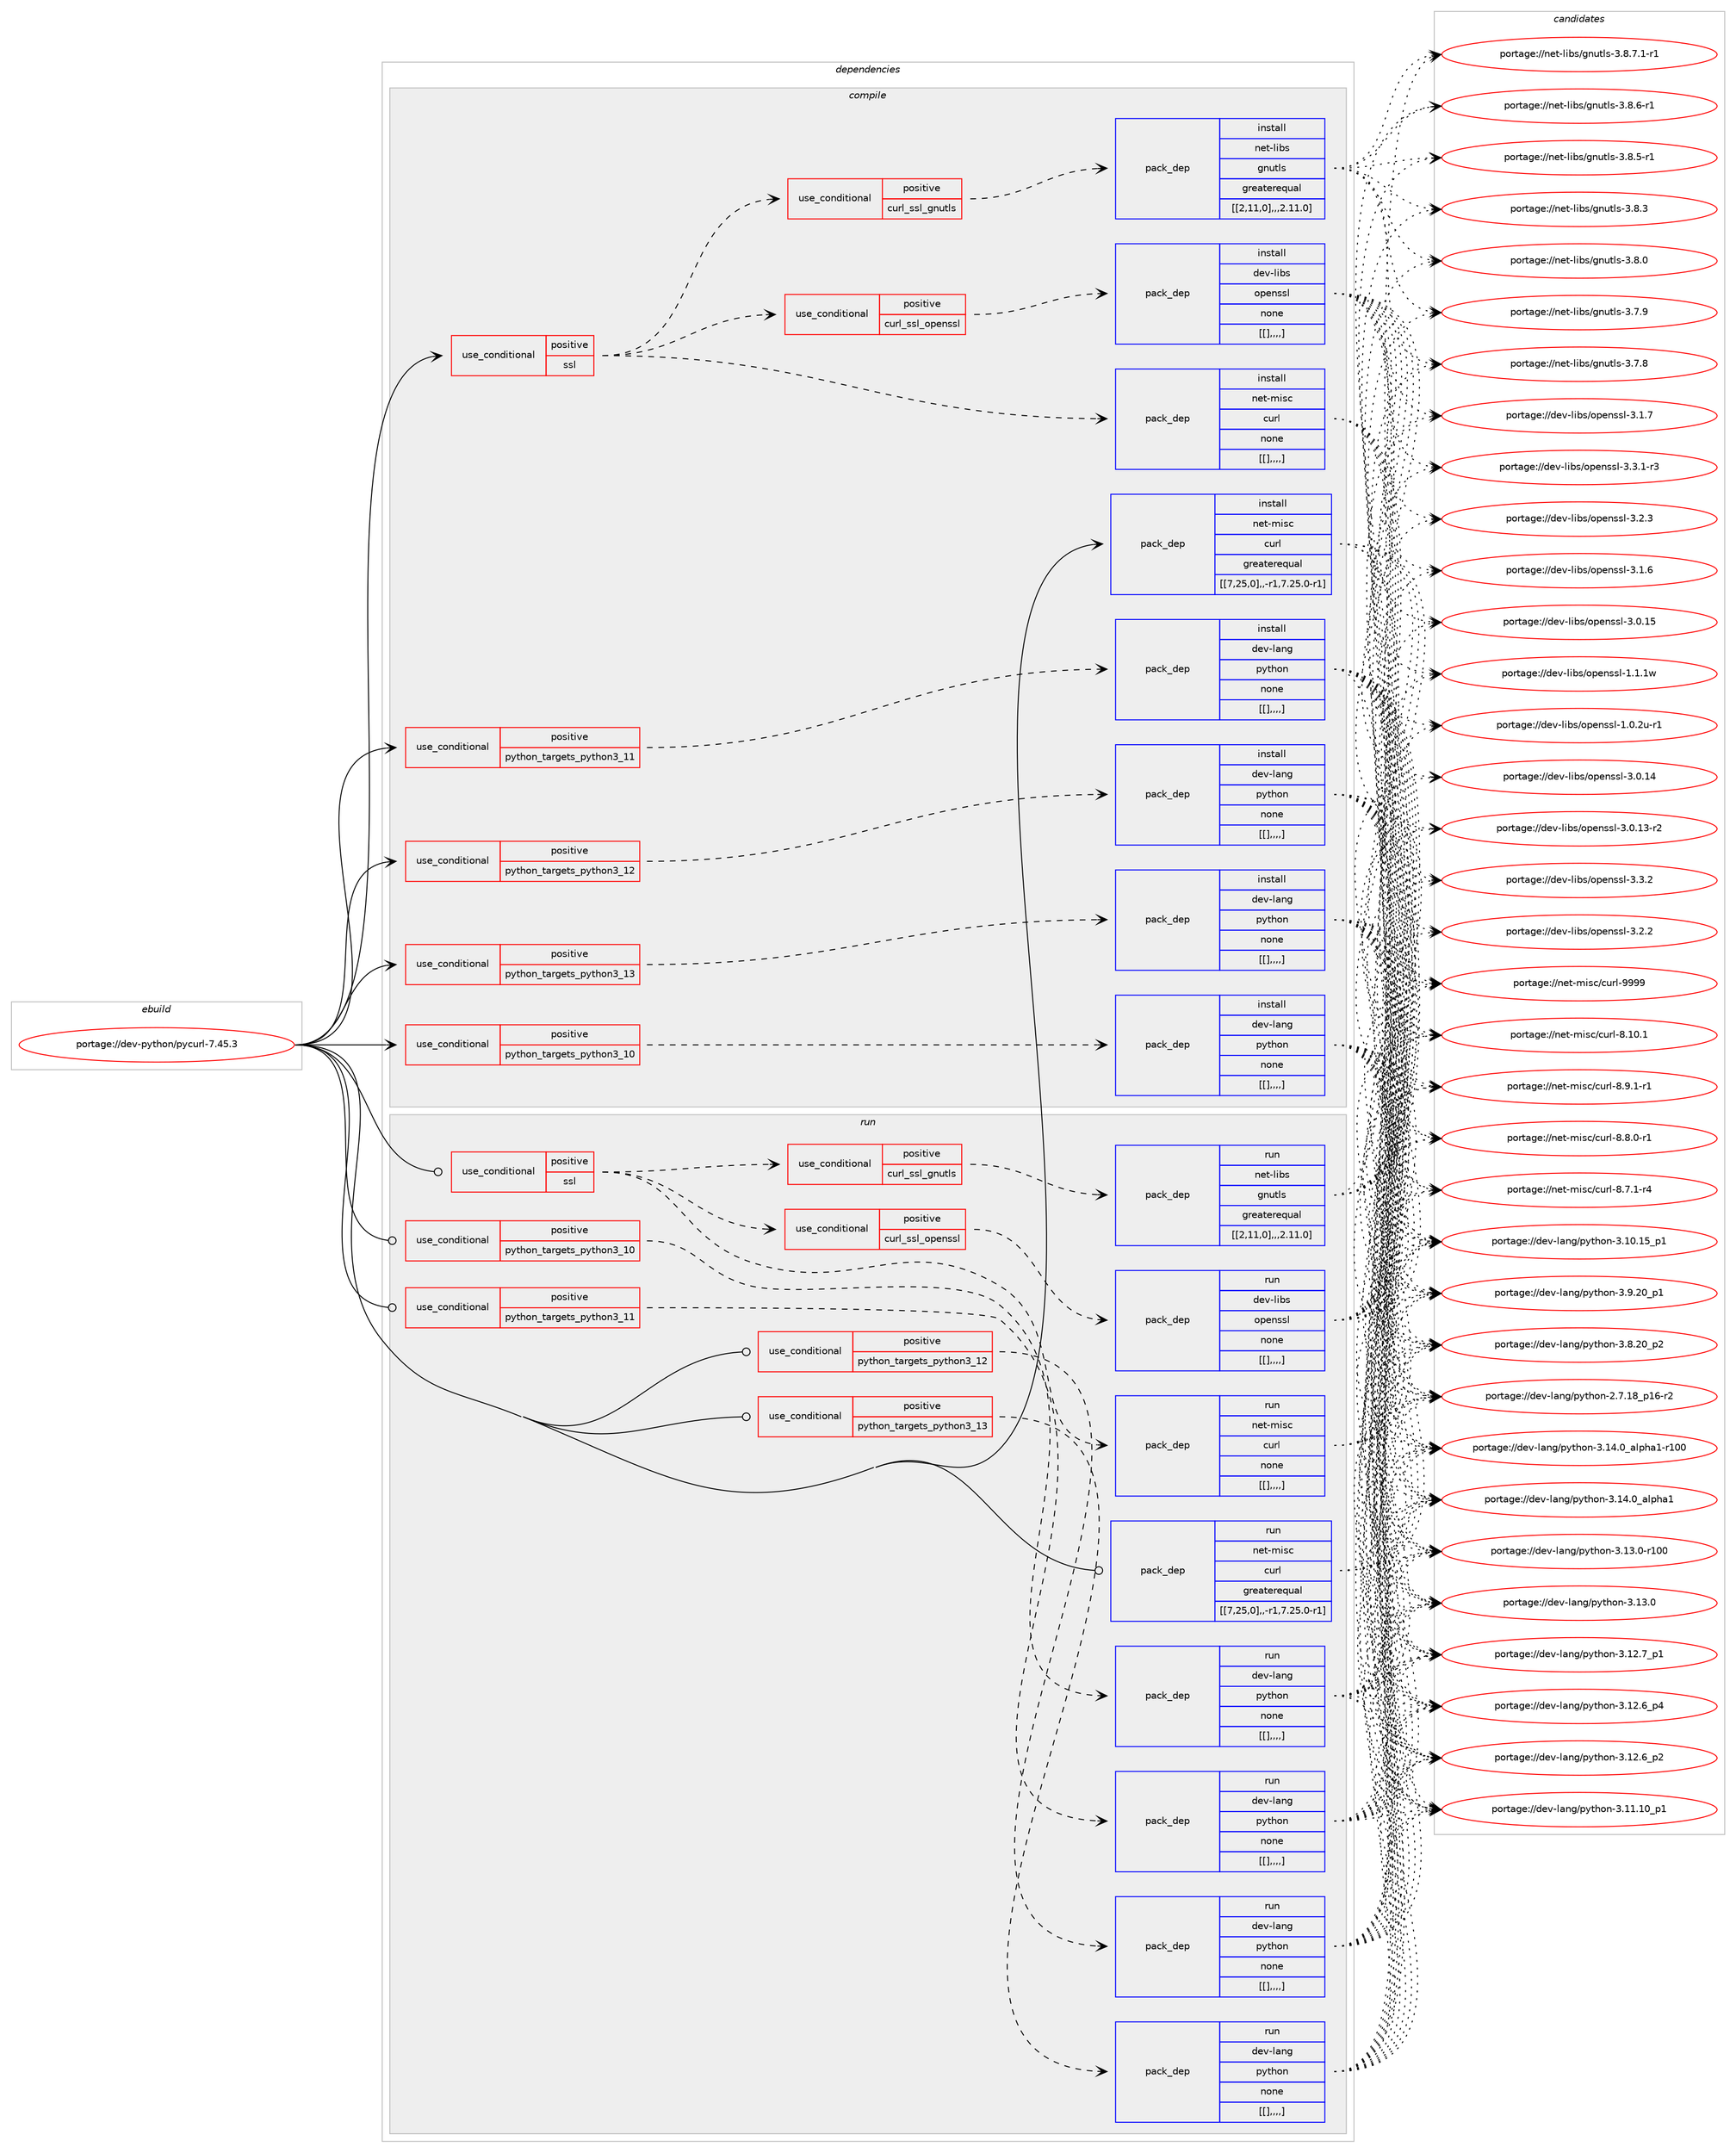 digraph prolog {

# *************
# Graph options
# *************

newrank=true;
concentrate=true;
compound=true;
graph [rankdir=LR,fontname=Helvetica,fontsize=10,ranksep=1.5];#, ranksep=2.5, nodesep=0.2];
edge  [arrowhead=vee];
node  [fontname=Helvetica,fontsize=10];

# **********
# The ebuild
# **********

subgraph cluster_leftcol {
color=gray;
label=<<i>ebuild</i>>;
id [label="portage://dev-python/pycurl-7.45.3", color=red, width=4, href="../dev-python/pycurl-7.45.3.svg"];
}

# ****************
# The dependencies
# ****************

subgraph cluster_midcol {
color=gray;
label=<<i>dependencies</i>>;
subgraph cluster_compile {
fillcolor="#eeeeee";
style=filled;
label=<<i>compile</i>>;
subgraph cond39294 {
dependency162637 [label=<<TABLE BORDER="0" CELLBORDER="1" CELLSPACING="0" CELLPADDING="4"><TR><TD ROWSPAN="3" CELLPADDING="10">use_conditional</TD></TR><TR><TD>positive</TD></TR><TR><TD>python_targets_python3_10</TD></TR></TABLE>>, shape=none, color=red];
subgraph pack122058 {
dependency162710 [label=<<TABLE BORDER="0" CELLBORDER="1" CELLSPACING="0" CELLPADDING="4" WIDTH="220"><TR><TD ROWSPAN="6" CELLPADDING="30">pack_dep</TD></TR><TR><TD WIDTH="110">install</TD></TR><TR><TD>dev-lang</TD></TR><TR><TD>python</TD></TR><TR><TD>none</TD></TR><TR><TD>[[],,,,]</TD></TR></TABLE>>, shape=none, color=blue];
}
dependency162637:e -> dependency162710:w [weight=20,style="dashed",arrowhead="vee"];
}
id:e -> dependency162637:w [weight=20,style="solid",arrowhead="vee"];
subgraph cond39338 {
dependency162743 [label=<<TABLE BORDER="0" CELLBORDER="1" CELLSPACING="0" CELLPADDING="4"><TR><TD ROWSPAN="3" CELLPADDING="10">use_conditional</TD></TR><TR><TD>positive</TD></TR><TR><TD>python_targets_python3_11</TD></TR></TABLE>>, shape=none, color=red];
subgraph pack122097 {
dependency162771 [label=<<TABLE BORDER="0" CELLBORDER="1" CELLSPACING="0" CELLPADDING="4" WIDTH="220"><TR><TD ROWSPAN="6" CELLPADDING="30">pack_dep</TD></TR><TR><TD WIDTH="110">install</TD></TR><TR><TD>dev-lang</TD></TR><TR><TD>python</TD></TR><TR><TD>none</TD></TR><TR><TD>[[],,,,]</TD></TR></TABLE>>, shape=none, color=blue];
}
dependency162743:e -> dependency162771:w [weight=20,style="dashed",arrowhead="vee"];
}
id:e -> dependency162743:w [weight=20,style="solid",arrowhead="vee"];
subgraph cond39361 {
dependency162800 [label=<<TABLE BORDER="0" CELLBORDER="1" CELLSPACING="0" CELLPADDING="4"><TR><TD ROWSPAN="3" CELLPADDING="10">use_conditional</TD></TR><TR><TD>positive</TD></TR><TR><TD>python_targets_python3_12</TD></TR></TABLE>>, shape=none, color=red];
subgraph pack122133 {
dependency162819 [label=<<TABLE BORDER="0" CELLBORDER="1" CELLSPACING="0" CELLPADDING="4" WIDTH="220"><TR><TD ROWSPAN="6" CELLPADDING="30">pack_dep</TD></TR><TR><TD WIDTH="110">install</TD></TR><TR><TD>dev-lang</TD></TR><TR><TD>python</TD></TR><TR><TD>none</TD></TR><TR><TD>[[],,,,]</TD></TR></TABLE>>, shape=none, color=blue];
}
dependency162800:e -> dependency162819:w [weight=20,style="dashed",arrowhead="vee"];
}
id:e -> dependency162800:w [weight=20,style="solid",arrowhead="vee"];
subgraph cond39389 {
dependency162878 [label=<<TABLE BORDER="0" CELLBORDER="1" CELLSPACING="0" CELLPADDING="4"><TR><TD ROWSPAN="3" CELLPADDING="10">use_conditional</TD></TR><TR><TD>positive</TD></TR><TR><TD>python_targets_python3_13</TD></TR></TABLE>>, shape=none, color=red];
subgraph pack122172 {
dependency162880 [label=<<TABLE BORDER="0" CELLBORDER="1" CELLSPACING="0" CELLPADDING="4" WIDTH="220"><TR><TD ROWSPAN="6" CELLPADDING="30">pack_dep</TD></TR><TR><TD WIDTH="110">install</TD></TR><TR><TD>dev-lang</TD></TR><TR><TD>python</TD></TR><TR><TD>none</TD></TR><TR><TD>[[],,,,]</TD></TR></TABLE>>, shape=none, color=blue];
}
dependency162878:e -> dependency162880:w [weight=20,style="dashed",arrowhead="vee"];
}
id:e -> dependency162878:w [weight=20,style="solid",arrowhead="vee"];
subgraph cond39399 {
dependency162914 [label=<<TABLE BORDER="0" CELLBORDER="1" CELLSPACING="0" CELLPADDING="4"><TR><TD ROWSPAN="3" CELLPADDING="10">use_conditional</TD></TR><TR><TD>positive</TD></TR><TR><TD>ssl</TD></TR></TABLE>>, shape=none, color=red];
subgraph pack122200 {
dependency162931 [label=<<TABLE BORDER="0" CELLBORDER="1" CELLSPACING="0" CELLPADDING="4" WIDTH="220"><TR><TD ROWSPAN="6" CELLPADDING="30">pack_dep</TD></TR><TR><TD WIDTH="110">install</TD></TR><TR><TD>net-misc</TD></TR><TR><TD>curl</TD></TR><TR><TD>none</TD></TR><TR><TD>[[],,,,]</TD></TR></TABLE>>, shape=none, color=blue];
}
dependency162914:e -> dependency162931:w [weight=20,style="dashed",arrowhead="vee"];
subgraph cond39421 {
dependency162980 [label=<<TABLE BORDER="0" CELLBORDER="1" CELLSPACING="0" CELLPADDING="4"><TR><TD ROWSPAN="3" CELLPADDING="10">use_conditional</TD></TR><TR><TD>positive</TD></TR><TR><TD>curl_ssl_gnutls</TD></TR></TABLE>>, shape=none, color=red];
subgraph pack122235 {
dependency162985 [label=<<TABLE BORDER="0" CELLBORDER="1" CELLSPACING="0" CELLPADDING="4" WIDTH="220"><TR><TD ROWSPAN="6" CELLPADDING="30">pack_dep</TD></TR><TR><TD WIDTH="110">install</TD></TR><TR><TD>net-libs</TD></TR><TR><TD>gnutls</TD></TR><TR><TD>greaterequal</TD></TR><TR><TD>[[2,11,0],,,2.11.0]</TD></TR></TABLE>>, shape=none, color=blue];
}
dependency162980:e -> dependency162985:w [weight=20,style="dashed",arrowhead="vee"];
}
dependency162914:e -> dependency162980:w [weight=20,style="dashed",arrowhead="vee"];
subgraph cond39434 {
dependency162988 [label=<<TABLE BORDER="0" CELLBORDER="1" CELLSPACING="0" CELLPADDING="4"><TR><TD ROWSPAN="3" CELLPADDING="10">use_conditional</TD></TR><TR><TD>positive</TD></TR><TR><TD>curl_ssl_openssl</TD></TR></TABLE>>, shape=none, color=red];
subgraph pack122254 {
dependency163049 [label=<<TABLE BORDER="0" CELLBORDER="1" CELLSPACING="0" CELLPADDING="4" WIDTH="220"><TR><TD ROWSPAN="6" CELLPADDING="30">pack_dep</TD></TR><TR><TD WIDTH="110">install</TD></TR><TR><TD>dev-libs</TD></TR><TR><TD>openssl</TD></TR><TR><TD>none</TD></TR><TR><TD>[[],,,,]</TD></TR></TABLE>>, shape=none, color=blue];
}
dependency162988:e -> dependency163049:w [weight=20,style="dashed",arrowhead="vee"];
}
dependency162914:e -> dependency162988:w [weight=20,style="dashed",arrowhead="vee"];
}
id:e -> dependency162914:w [weight=20,style="solid",arrowhead="vee"];
subgraph pack122273 {
dependency163055 [label=<<TABLE BORDER="0" CELLBORDER="1" CELLSPACING="0" CELLPADDING="4" WIDTH="220"><TR><TD ROWSPAN="6" CELLPADDING="30">pack_dep</TD></TR><TR><TD WIDTH="110">install</TD></TR><TR><TD>net-misc</TD></TR><TR><TD>curl</TD></TR><TR><TD>greaterequal</TD></TR><TR><TD>[[7,25,0],,-r1,7.25.0-r1]</TD></TR></TABLE>>, shape=none, color=blue];
}
id:e -> dependency163055:w [weight=20,style="solid",arrowhead="vee"];
}
subgraph cluster_compileandrun {
fillcolor="#eeeeee";
style=filled;
label=<<i>compile and run</i>>;
}
subgraph cluster_run {
fillcolor="#eeeeee";
style=filled;
label=<<i>run</i>>;
subgraph cond39475 {
dependency163071 [label=<<TABLE BORDER="0" CELLBORDER="1" CELLSPACING="0" CELLPADDING="4"><TR><TD ROWSPAN="3" CELLPADDING="10">use_conditional</TD></TR><TR><TD>positive</TD></TR><TR><TD>python_targets_python3_10</TD></TR></TABLE>>, shape=none, color=red];
subgraph pack122283 {
dependency163074 [label=<<TABLE BORDER="0" CELLBORDER="1" CELLSPACING="0" CELLPADDING="4" WIDTH="220"><TR><TD ROWSPAN="6" CELLPADDING="30">pack_dep</TD></TR><TR><TD WIDTH="110">run</TD></TR><TR><TD>dev-lang</TD></TR><TR><TD>python</TD></TR><TR><TD>none</TD></TR><TR><TD>[[],,,,]</TD></TR></TABLE>>, shape=none, color=blue];
}
dependency163071:e -> dependency163074:w [weight=20,style="dashed",arrowhead="vee"];
}
id:e -> dependency163071:w [weight=20,style="solid",arrowhead="odot"];
subgraph cond39496 {
dependency163110 [label=<<TABLE BORDER="0" CELLBORDER="1" CELLSPACING="0" CELLPADDING="4"><TR><TD ROWSPAN="3" CELLPADDING="10">use_conditional</TD></TR><TR><TD>positive</TD></TR><TR><TD>python_targets_python3_11</TD></TR></TABLE>>, shape=none, color=red];
subgraph pack122332 {
dependency163195 [label=<<TABLE BORDER="0" CELLBORDER="1" CELLSPACING="0" CELLPADDING="4" WIDTH="220"><TR><TD ROWSPAN="6" CELLPADDING="30">pack_dep</TD></TR><TR><TD WIDTH="110">run</TD></TR><TR><TD>dev-lang</TD></TR><TR><TD>python</TD></TR><TR><TD>none</TD></TR><TR><TD>[[],,,,]</TD></TR></TABLE>>, shape=none, color=blue];
}
dependency163110:e -> dependency163195:w [weight=20,style="dashed",arrowhead="vee"];
}
id:e -> dependency163110:w [weight=20,style="solid",arrowhead="odot"];
subgraph cond39539 {
dependency163271 [label=<<TABLE BORDER="0" CELLBORDER="1" CELLSPACING="0" CELLPADDING="4"><TR><TD ROWSPAN="3" CELLPADDING="10">use_conditional</TD></TR><TR><TD>positive</TD></TR><TR><TD>python_targets_python3_12</TD></TR></TABLE>>, shape=none, color=red];
subgraph pack122400 {
dependency163314 [label=<<TABLE BORDER="0" CELLBORDER="1" CELLSPACING="0" CELLPADDING="4" WIDTH="220"><TR><TD ROWSPAN="6" CELLPADDING="30">pack_dep</TD></TR><TR><TD WIDTH="110">run</TD></TR><TR><TD>dev-lang</TD></TR><TR><TD>python</TD></TR><TR><TD>none</TD></TR><TR><TD>[[],,,,]</TD></TR></TABLE>>, shape=none, color=blue];
}
dependency163271:e -> dependency163314:w [weight=20,style="dashed",arrowhead="vee"];
}
id:e -> dependency163271:w [weight=20,style="solid",arrowhead="odot"];
subgraph cond39596 {
dependency163347 [label=<<TABLE BORDER="0" CELLBORDER="1" CELLSPACING="0" CELLPADDING="4"><TR><TD ROWSPAN="3" CELLPADDING="10">use_conditional</TD></TR><TR><TD>positive</TD></TR><TR><TD>python_targets_python3_13</TD></TR></TABLE>>, shape=none, color=red];
subgraph pack122446 {
dependency163379 [label=<<TABLE BORDER="0" CELLBORDER="1" CELLSPACING="0" CELLPADDING="4" WIDTH="220"><TR><TD ROWSPAN="6" CELLPADDING="30">pack_dep</TD></TR><TR><TD WIDTH="110">run</TD></TR><TR><TD>dev-lang</TD></TR><TR><TD>python</TD></TR><TR><TD>none</TD></TR><TR><TD>[[],,,,]</TD></TR></TABLE>>, shape=none, color=blue];
}
dependency163347:e -> dependency163379:w [weight=20,style="dashed",arrowhead="vee"];
}
id:e -> dependency163347:w [weight=20,style="solid",arrowhead="odot"];
subgraph cond39609 {
dependency163381 [label=<<TABLE BORDER="0" CELLBORDER="1" CELLSPACING="0" CELLPADDING="4"><TR><TD ROWSPAN="3" CELLPADDING="10">use_conditional</TD></TR><TR><TD>positive</TD></TR><TR><TD>ssl</TD></TR></TABLE>>, shape=none, color=red];
subgraph pack122459 {
dependency163382 [label=<<TABLE BORDER="0" CELLBORDER="1" CELLSPACING="0" CELLPADDING="4" WIDTH="220"><TR><TD ROWSPAN="6" CELLPADDING="30">pack_dep</TD></TR><TR><TD WIDTH="110">run</TD></TR><TR><TD>net-misc</TD></TR><TR><TD>curl</TD></TR><TR><TD>none</TD></TR><TR><TD>[[],,,,]</TD></TR></TABLE>>, shape=none, color=blue];
}
dependency163381:e -> dependency163382:w [weight=20,style="dashed",arrowhead="vee"];
subgraph cond39619 {
dependency163405 [label=<<TABLE BORDER="0" CELLBORDER="1" CELLSPACING="0" CELLPADDING="4"><TR><TD ROWSPAN="3" CELLPADDING="10">use_conditional</TD></TR><TR><TD>positive</TD></TR><TR><TD>curl_ssl_gnutls</TD></TR></TABLE>>, shape=none, color=red];
subgraph pack122469 {
dependency163496 [label=<<TABLE BORDER="0" CELLBORDER="1" CELLSPACING="0" CELLPADDING="4" WIDTH="220"><TR><TD ROWSPAN="6" CELLPADDING="30">pack_dep</TD></TR><TR><TD WIDTH="110">run</TD></TR><TR><TD>net-libs</TD></TR><TR><TD>gnutls</TD></TR><TR><TD>greaterequal</TD></TR><TR><TD>[[2,11,0],,,2.11.0]</TD></TR></TABLE>>, shape=none, color=blue];
}
dependency163405:e -> dependency163496:w [weight=20,style="dashed",arrowhead="vee"];
}
dependency163381:e -> dependency163405:w [weight=20,style="dashed",arrowhead="vee"];
subgraph cond39665 {
dependency163523 [label=<<TABLE BORDER="0" CELLBORDER="1" CELLSPACING="0" CELLPADDING="4"><TR><TD ROWSPAN="3" CELLPADDING="10">use_conditional</TD></TR><TR><TD>positive</TD></TR><TR><TD>curl_ssl_openssl</TD></TR></TABLE>>, shape=none, color=red];
subgraph pack122541 {
dependency163555 [label=<<TABLE BORDER="0" CELLBORDER="1" CELLSPACING="0" CELLPADDING="4" WIDTH="220"><TR><TD ROWSPAN="6" CELLPADDING="30">pack_dep</TD></TR><TR><TD WIDTH="110">run</TD></TR><TR><TD>dev-libs</TD></TR><TR><TD>openssl</TD></TR><TR><TD>none</TD></TR><TR><TD>[[],,,,]</TD></TR></TABLE>>, shape=none, color=blue];
}
dependency163523:e -> dependency163555:w [weight=20,style="dashed",arrowhead="vee"];
}
dependency163381:e -> dependency163523:w [weight=20,style="dashed",arrowhead="vee"];
}
id:e -> dependency163381:w [weight=20,style="solid",arrowhead="odot"];
subgraph pack122557 {
dependency163561 [label=<<TABLE BORDER="0" CELLBORDER="1" CELLSPACING="0" CELLPADDING="4" WIDTH="220"><TR><TD ROWSPAN="6" CELLPADDING="30">pack_dep</TD></TR><TR><TD WIDTH="110">run</TD></TR><TR><TD>net-misc</TD></TR><TR><TD>curl</TD></TR><TR><TD>greaterequal</TD></TR><TR><TD>[[7,25,0],,-r1,7.25.0-r1]</TD></TR></TABLE>>, shape=none, color=blue];
}
id:e -> dependency163561:w [weight=20,style="solid",arrowhead="odot"];
}
}

# **************
# The candidates
# **************

subgraph cluster_choices {
rank=same;
color=gray;
label=<<i>candidates</i>>;

subgraph choice122294 {
color=black;
nodesep=1;
choice100101118451089711010347112121116104111110455146495246489597108112104974945114494848 [label="portage://dev-lang/python-3.14.0_alpha1-r100", color=red, width=4,href="../dev-lang/python-3.14.0_alpha1-r100.svg"];
choice1001011184510897110103471121211161041111104551464952464895971081121049749 [label="portage://dev-lang/python-3.14.0_alpha1", color=red, width=4,href="../dev-lang/python-3.14.0_alpha1.svg"];
choice1001011184510897110103471121211161041111104551464951464845114494848 [label="portage://dev-lang/python-3.13.0-r100", color=red, width=4,href="../dev-lang/python-3.13.0-r100.svg"];
choice10010111845108971101034711212111610411111045514649514648 [label="portage://dev-lang/python-3.13.0", color=red, width=4,href="../dev-lang/python-3.13.0.svg"];
choice100101118451089711010347112121116104111110455146495046559511249 [label="portage://dev-lang/python-3.12.7_p1", color=red, width=4,href="../dev-lang/python-3.12.7_p1.svg"];
choice100101118451089711010347112121116104111110455146495046549511252 [label="portage://dev-lang/python-3.12.6_p4", color=red, width=4,href="../dev-lang/python-3.12.6_p4.svg"];
choice100101118451089711010347112121116104111110455146495046549511250 [label="portage://dev-lang/python-3.12.6_p2", color=red, width=4,href="../dev-lang/python-3.12.6_p2.svg"];
choice10010111845108971101034711212111610411111045514649494649489511249 [label="portage://dev-lang/python-3.11.10_p1", color=red, width=4,href="../dev-lang/python-3.11.10_p1.svg"];
choice10010111845108971101034711212111610411111045514649484649539511249 [label="portage://dev-lang/python-3.10.15_p1", color=red, width=4,href="../dev-lang/python-3.10.15_p1.svg"];
choice100101118451089711010347112121116104111110455146574650489511249 [label="portage://dev-lang/python-3.9.20_p1", color=red, width=4,href="../dev-lang/python-3.9.20_p1.svg"];
choice100101118451089711010347112121116104111110455146564650489511250 [label="portage://dev-lang/python-3.8.20_p2", color=red, width=4,href="../dev-lang/python-3.8.20_p2.svg"];
choice100101118451089711010347112121116104111110455046554649569511249544511450 [label="portage://dev-lang/python-2.7.18_p16-r2", color=red, width=4,href="../dev-lang/python-2.7.18_p16-r2.svg"];
dependency162710:e -> choice100101118451089711010347112121116104111110455146495246489597108112104974945114494848:w [style=dotted,weight="100"];
dependency162710:e -> choice1001011184510897110103471121211161041111104551464952464895971081121049749:w [style=dotted,weight="100"];
dependency162710:e -> choice1001011184510897110103471121211161041111104551464951464845114494848:w [style=dotted,weight="100"];
dependency162710:e -> choice10010111845108971101034711212111610411111045514649514648:w [style=dotted,weight="100"];
dependency162710:e -> choice100101118451089711010347112121116104111110455146495046559511249:w [style=dotted,weight="100"];
dependency162710:e -> choice100101118451089711010347112121116104111110455146495046549511252:w [style=dotted,weight="100"];
dependency162710:e -> choice100101118451089711010347112121116104111110455146495046549511250:w [style=dotted,weight="100"];
dependency162710:e -> choice10010111845108971101034711212111610411111045514649494649489511249:w [style=dotted,weight="100"];
dependency162710:e -> choice10010111845108971101034711212111610411111045514649484649539511249:w [style=dotted,weight="100"];
dependency162710:e -> choice100101118451089711010347112121116104111110455146574650489511249:w [style=dotted,weight="100"];
dependency162710:e -> choice100101118451089711010347112121116104111110455146564650489511250:w [style=dotted,weight="100"];
dependency162710:e -> choice100101118451089711010347112121116104111110455046554649569511249544511450:w [style=dotted,weight="100"];
}
subgraph choice122321 {
color=black;
nodesep=1;
choice100101118451089711010347112121116104111110455146495246489597108112104974945114494848 [label="portage://dev-lang/python-3.14.0_alpha1-r100", color=red, width=4,href="../dev-lang/python-3.14.0_alpha1-r100.svg"];
choice1001011184510897110103471121211161041111104551464952464895971081121049749 [label="portage://dev-lang/python-3.14.0_alpha1", color=red, width=4,href="../dev-lang/python-3.14.0_alpha1.svg"];
choice1001011184510897110103471121211161041111104551464951464845114494848 [label="portage://dev-lang/python-3.13.0-r100", color=red, width=4,href="../dev-lang/python-3.13.0-r100.svg"];
choice10010111845108971101034711212111610411111045514649514648 [label="portage://dev-lang/python-3.13.0", color=red, width=4,href="../dev-lang/python-3.13.0.svg"];
choice100101118451089711010347112121116104111110455146495046559511249 [label="portage://dev-lang/python-3.12.7_p1", color=red, width=4,href="../dev-lang/python-3.12.7_p1.svg"];
choice100101118451089711010347112121116104111110455146495046549511252 [label="portage://dev-lang/python-3.12.6_p4", color=red, width=4,href="../dev-lang/python-3.12.6_p4.svg"];
choice100101118451089711010347112121116104111110455146495046549511250 [label="portage://dev-lang/python-3.12.6_p2", color=red, width=4,href="../dev-lang/python-3.12.6_p2.svg"];
choice10010111845108971101034711212111610411111045514649494649489511249 [label="portage://dev-lang/python-3.11.10_p1", color=red, width=4,href="../dev-lang/python-3.11.10_p1.svg"];
choice10010111845108971101034711212111610411111045514649484649539511249 [label="portage://dev-lang/python-3.10.15_p1", color=red, width=4,href="../dev-lang/python-3.10.15_p1.svg"];
choice100101118451089711010347112121116104111110455146574650489511249 [label="portage://dev-lang/python-3.9.20_p1", color=red, width=4,href="../dev-lang/python-3.9.20_p1.svg"];
choice100101118451089711010347112121116104111110455146564650489511250 [label="portage://dev-lang/python-3.8.20_p2", color=red, width=4,href="../dev-lang/python-3.8.20_p2.svg"];
choice100101118451089711010347112121116104111110455046554649569511249544511450 [label="portage://dev-lang/python-2.7.18_p16-r2", color=red, width=4,href="../dev-lang/python-2.7.18_p16-r2.svg"];
dependency162771:e -> choice100101118451089711010347112121116104111110455146495246489597108112104974945114494848:w [style=dotted,weight="100"];
dependency162771:e -> choice1001011184510897110103471121211161041111104551464952464895971081121049749:w [style=dotted,weight="100"];
dependency162771:e -> choice1001011184510897110103471121211161041111104551464951464845114494848:w [style=dotted,weight="100"];
dependency162771:e -> choice10010111845108971101034711212111610411111045514649514648:w [style=dotted,weight="100"];
dependency162771:e -> choice100101118451089711010347112121116104111110455146495046559511249:w [style=dotted,weight="100"];
dependency162771:e -> choice100101118451089711010347112121116104111110455146495046549511252:w [style=dotted,weight="100"];
dependency162771:e -> choice100101118451089711010347112121116104111110455146495046549511250:w [style=dotted,weight="100"];
dependency162771:e -> choice10010111845108971101034711212111610411111045514649494649489511249:w [style=dotted,weight="100"];
dependency162771:e -> choice10010111845108971101034711212111610411111045514649484649539511249:w [style=dotted,weight="100"];
dependency162771:e -> choice100101118451089711010347112121116104111110455146574650489511249:w [style=dotted,weight="100"];
dependency162771:e -> choice100101118451089711010347112121116104111110455146564650489511250:w [style=dotted,weight="100"];
dependency162771:e -> choice100101118451089711010347112121116104111110455046554649569511249544511450:w [style=dotted,weight="100"];
}
subgraph choice122342 {
color=black;
nodesep=1;
choice100101118451089711010347112121116104111110455146495246489597108112104974945114494848 [label="portage://dev-lang/python-3.14.0_alpha1-r100", color=red, width=4,href="../dev-lang/python-3.14.0_alpha1-r100.svg"];
choice1001011184510897110103471121211161041111104551464952464895971081121049749 [label="portage://dev-lang/python-3.14.0_alpha1", color=red, width=4,href="../dev-lang/python-3.14.0_alpha1.svg"];
choice1001011184510897110103471121211161041111104551464951464845114494848 [label="portage://dev-lang/python-3.13.0-r100", color=red, width=4,href="../dev-lang/python-3.13.0-r100.svg"];
choice10010111845108971101034711212111610411111045514649514648 [label="portage://dev-lang/python-3.13.0", color=red, width=4,href="../dev-lang/python-3.13.0.svg"];
choice100101118451089711010347112121116104111110455146495046559511249 [label="portage://dev-lang/python-3.12.7_p1", color=red, width=4,href="../dev-lang/python-3.12.7_p1.svg"];
choice100101118451089711010347112121116104111110455146495046549511252 [label="portage://dev-lang/python-3.12.6_p4", color=red, width=4,href="../dev-lang/python-3.12.6_p4.svg"];
choice100101118451089711010347112121116104111110455146495046549511250 [label="portage://dev-lang/python-3.12.6_p2", color=red, width=4,href="../dev-lang/python-3.12.6_p2.svg"];
choice10010111845108971101034711212111610411111045514649494649489511249 [label="portage://dev-lang/python-3.11.10_p1", color=red, width=4,href="../dev-lang/python-3.11.10_p1.svg"];
choice10010111845108971101034711212111610411111045514649484649539511249 [label="portage://dev-lang/python-3.10.15_p1", color=red, width=4,href="../dev-lang/python-3.10.15_p1.svg"];
choice100101118451089711010347112121116104111110455146574650489511249 [label="portage://dev-lang/python-3.9.20_p1", color=red, width=4,href="../dev-lang/python-3.9.20_p1.svg"];
choice100101118451089711010347112121116104111110455146564650489511250 [label="portage://dev-lang/python-3.8.20_p2", color=red, width=4,href="../dev-lang/python-3.8.20_p2.svg"];
choice100101118451089711010347112121116104111110455046554649569511249544511450 [label="portage://dev-lang/python-2.7.18_p16-r2", color=red, width=4,href="../dev-lang/python-2.7.18_p16-r2.svg"];
dependency162819:e -> choice100101118451089711010347112121116104111110455146495246489597108112104974945114494848:w [style=dotted,weight="100"];
dependency162819:e -> choice1001011184510897110103471121211161041111104551464952464895971081121049749:w [style=dotted,weight="100"];
dependency162819:e -> choice1001011184510897110103471121211161041111104551464951464845114494848:w [style=dotted,weight="100"];
dependency162819:e -> choice10010111845108971101034711212111610411111045514649514648:w [style=dotted,weight="100"];
dependency162819:e -> choice100101118451089711010347112121116104111110455146495046559511249:w [style=dotted,weight="100"];
dependency162819:e -> choice100101118451089711010347112121116104111110455146495046549511252:w [style=dotted,weight="100"];
dependency162819:e -> choice100101118451089711010347112121116104111110455146495046549511250:w [style=dotted,weight="100"];
dependency162819:e -> choice10010111845108971101034711212111610411111045514649494649489511249:w [style=dotted,weight="100"];
dependency162819:e -> choice10010111845108971101034711212111610411111045514649484649539511249:w [style=dotted,weight="100"];
dependency162819:e -> choice100101118451089711010347112121116104111110455146574650489511249:w [style=dotted,weight="100"];
dependency162819:e -> choice100101118451089711010347112121116104111110455146564650489511250:w [style=dotted,weight="100"];
dependency162819:e -> choice100101118451089711010347112121116104111110455046554649569511249544511450:w [style=dotted,weight="100"];
}
subgraph choice122354 {
color=black;
nodesep=1;
choice100101118451089711010347112121116104111110455146495246489597108112104974945114494848 [label="portage://dev-lang/python-3.14.0_alpha1-r100", color=red, width=4,href="../dev-lang/python-3.14.0_alpha1-r100.svg"];
choice1001011184510897110103471121211161041111104551464952464895971081121049749 [label="portage://dev-lang/python-3.14.0_alpha1", color=red, width=4,href="../dev-lang/python-3.14.0_alpha1.svg"];
choice1001011184510897110103471121211161041111104551464951464845114494848 [label="portage://dev-lang/python-3.13.0-r100", color=red, width=4,href="../dev-lang/python-3.13.0-r100.svg"];
choice10010111845108971101034711212111610411111045514649514648 [label="portage://dev-lang/python-3.13.0", color=red, width=4,href="../dev-lang/python-3.13.0.svg"];
choice100101118451089711010347112121116104111110455146495046559511249 [label="portage://dev-lang/python-3.12.7_p1", color=red, width=4,href="../dev-lang/python-3.12.7_p1.svg"];
choice100101118451089711010347112121116104111110455146495046549511252 [label="portage://dev-lang/python-3.12.6_p4", color=red, width=4,href="../dev-lang/python-3.12.6_p4.svg"];
choice100101118451089711010347112121116104111110455146495046549511250 [label="portage://dev-lang/python-3.12.6_p2", color=red, width=4,href="../dev-lang/python-3.12.6_p2.svg"];
choice10010111845108971101034711212111610411111045514649494649489511249 [label="portage://dev-lang/python-3.11.10_p1", color=red, width=4,href="../dev-lang/python-3.11.10_p1.svg"];
choice10010111845108971101034711212111610411111045514649484649539511249 [label="portage://dev-lang/python-3.10.15_p1", color=red, width=4,href="../dev-lang/python-3.10.15_p1.svg"];
choice100101118451089711010347112121116104111110455146574650489511249 [label="portage://dev-lang/python-3.9.20_p1", color=red, width=4,href="../dev-lang/python-3.9.20_p1.svg"];
choice100101118451089711010347112121116104111110455146564650489511250 [label="portage://dev-lang/python-3.8.20_p2", color=red, width=4,href="../dev-lang/python-3.8.20_p2.svg"];
choice100101118451089711010347112121116104111110455046554649569511249544511450 [label="portage://dev-lang/python-2.7.18_p16-r2", color=red, width=4,href="../dev-lang/python-2.7.18_p16-r2.svg"];
dependency162880:e -> choice100101118451089711010347112121116104111110455146495246489597108112104974945114494848:w [style=dotted,weight="100"];
dependency162880:e -> choice1001011184510897110103471121211161041111104551464952464895971081121049749:w [style=dotted,weight="100"];
dependency162880:e -> choice1001011184510897110103471121211161041111104551464951464845114494848:w [style=dotted,weight="100"];
dependency162880:e -> choice10010111845108971101034711212111610411111045514649514648:w [style=dotted,weight="100"];
dependency162880:e -> choice100101118451089711010347112121116104111110455146495046559511249:w [style=dotted,weight="100"];
dependency162880:e -> choice100101118451089711010347112121116104111110455146495046549511252:w [style=dotted,weight="100"];
dependency162880:e -> choice100101118451089711010347112121116104111110455146495046549511250:w [style=dotted,weight="100"];
dependency162880:e -> choice10010111845108971101034711212111610411111045514649494649489511249:w [style=dotted,weight="100"];
dependency162880:e -> choice10010111845108971101034711212111610411111045514649484649539511249:w [style=dotted,weight="100"];
dependency162880:e -> choice100101118451089711010347112121116104111110455146574650489511249:w [style=dotted,weight="100"];
dependency162880:e -> choice100101118451089711010347112121116104111110455146564650489511250:w [style=dotted,weight="100"];
dependency162880:e -> choice100101118451089711010347112121116104111110455046554649569511249544511450:w [style=dotted,weight="100"];
}
subgraph choice122365 {
color=black;
nodesep=1;
choice110101116451091051159947991171141084557575757 [label="portage://net-misc/curl-9999", color=red, width=4,href="../net-misc/curl-9999.svg"];
choice1101011164510910511599479911711410845564649484649 [label="portage://net-misc/curl-8.10.1", color=red, width=4,href="../net-misc/curl-8.10.1.svg"];
choice110101116451091051159947991171141084556465746494511449 [label="portage://net-misc/curl-8.9.1-r1", color=red, width=4,href="../net-misc/curl-8.9.1-r1.svg"];
choice110101116451091051159947991171141084556465646484511449 [label="portage://net-misc/curl-8.8.0-r1", color=red, width=4,href="../net-misc/curl-8.8.0-r1.svg"];
choice110101116451091051159947991171141084556465546494511452 [label="portage://net-misc/curl-8.7.1-r4", color=red, width=4,href="../net-misc/curl-8.7.1-r4.svg"];
dependency162931:e -> choice110101116451091051159947991171141084557575757:w [style=dotted,weight="100"];
dependency162931:e -> choice1101011164510910511599479911711410845564649484649:w [style=dotted,weight="100"];
dependency162931:e -> choice110101116451091051159947991171141084556465746494511449:w [style=dotted,weight="100"];
dependency162931:e -> choice110101116451091051159947991171141084556465646484511449:w [style=dotted,weight="100"];
dependency162931:e -> choice110101116451091051159947991171141084556465546494511452:w [style=dotted,weight="100"];
}
subgraph choice122379 {
color=black;
nodesep=1;
choice11010111645108105981154710311011711610811545514656465546494511449 [label="portage://net-libs/gnutls-3.8.7.1-r1", color=red, width=4,href="../net-libs/gnutls-3.8.7.1-r1.svg"];
choice1101011164510810598115471031101171161081154551465646544511449 [label="portage://net-libs/gnutls-3.8.6-r1", color=red, width=4,href="../net-libs/gnutls-3.8.6-r1.svg"];
choice1101011164510810598115471031101171161081154551465646534511449 [label="portage://net-libs/gnutls-3.8.5-r1", color=red, width=4,href="../net-libs/gnutls-3.8.5-r1.svg"];
choice110101116451081059811547103110117116108115455146564651 [label="portage://net-libs/gnutls-3.8.3", color=red, width=4,href="../net-libs/gnutls-3.8.3.svg"];
choice110101116451081059811547103110117116108115455146564648 [label="portage://net-libs/gnutls-3.8.0", color=red, width=4,href="../net-libs/gnutls-3.8.0.svg"];
choice110101116451081059811547103110117116108115455146554657 [label="portage://net-libs/gnutls-3.7.9", color=red, width=4,href="../net-libs/gnutls-3.7.9.svg"];
choice110101116451081059811547103110117116108115455146554656 [label="portage://net-libs/gnutls-3.7.8", color=red, width=4,href="../net-libs/gnutls-3.7.8.svg"];
dependency162985:e -> choice11010111645108105981154710311011711610811545514656465546494511449:w [style=dotted,weight="100"];
dependency162985:e -> choice1101011164510810598115471031101171161081154551465646544511449:w [style=dotted,weight="100"];
dependency162985:e -> choice1101011164510810598115471031101171161081154551465646534511449:w [style=dotted,weight="100"];
dependency162985:e -> choice110101116451081059811547103110117116108115455146564651:w [style=dotted,weight="100"];
dependency162985:e -> choice110101116451081059811547103110117116108115455146564648:w [style=dotted,weight="100"];
dependency162985:e -> choice110101116451081059811547103110117116108115455146554657:w [style=dotted,weight="100"];
dependency162985:e -> choice110101116451081059811547103110117116108115455146554656:w [style=dotted,weight="100"];
}
subgraph choice122398 {
color=black;
nodesep=1;
choice100101118451081059811547111112101110115115108455146514650 [label="portage://dev-libs/openssl-3.3.2", color=red, width=4,href="../dev-libs/openssl-3.3.2.svg"];
choice1001011184510810598115471111121011101151151084551465146494511451 [label="portage://dev-libs/openssl-3.3.1-r3", color=red, width=4,href="../dev-libs/openssl-3.3.1-r3.svg"];
choice100101118451081059811547111112101110115115108455146504651 [label="portage://dev-libs/openssl-3.2.3", color=red, width=4,href="../dev-libs/openssl-3.2.3.svg"];
choice100101118451081059811547111112101110115115108455146504650 [label="portage://dev-libs/openssl-3.2.2", color=red, width=4,href="../dev-libs/openssl-3.2.2.svg"];
choice100101118451081059811547111112101110115115108455146494655 [label="portage://dev-libs/openssl-3.1.7", color=red, width=4,href="../dev-libs/openssl-3.1.7.svg"];
choice100101118451081059811547111112101110115115108455146494654 [label="portage://dev-libs/openssl-3.1.6", color=red, width=4,href="../dev-libs/openssl-3.1.6.svg"];
choice10010111845108105981154711111210111011511510845514648464953 [label="portage://dev-libs/openssl-3.0.15", color=red, width=4,href="../dev-libs/openssl-3.0.15.svg"];
choice10010111845108105981154711111210111011511510845514648464952 [label="portage://dev-libs/openssl-3.0.14", color=red, width=4,href="../dev-libs/openssl-3.0.14.svg"];
choice100101118451081059811547111112101110115115108455146484649514511450 [label="portage://dev-libs/openssl-3.0.13-r2", color=red, width=4,href="../dev-libs/openssl-3.0.13-r2.svg"];
choice100101118451081059811547111112101110115115108454946494649119 [label="portage://dev-libs/openssl-1.1.1w", color=red, width=4,href="../dev-libs/openssl-1.1.1w.svg"];
choice1001011184510810598115471111121011101151151084549464846501174511449 [label="portage://dev-libs/openssl-1.0.2u-r1", color=red, width=4,href="../dev-libs/openssl-1.0.2u-r1.svg"];
dependency163049:e -> choice100101118451081059811547111112101110115115108455146514650:w [style=dotted,weight="100"];
dependency163049:e -> choice1001011184510810598115471111121011101151151084551465146494511451:w [style=dotted,weight="100"];
dependency163049:e -> choice100101118451081059811547111112101110115115108455146504651:w [style=dotted,weight="100"];
dependency163049:e -> choice100101118451081059811547111112101110115115108455146504650:w [style=dotted,weight="100"];
dependency163049:e -> choice100101118451081059811547111112101110115115108455146494655:w [style=dotted,weight="100"];
dependency163049:e -> choice100101118451081059811547111112101110115115108455146494654:w [style=dotted,weight="100"];
dependency163049:e -> choice10010111845108105981154711111210111011511510845514648464953:w [style=dotted,weight="100"];
dependency163049:e -> choice10010111845108105981154711111210111011511510845514648464952:w [style=dotted,weight="100"];
dependency163049:e -> choice100101118451081059811547111112101110115115108455146484649514511450:w [style=dotted,weight="100"];
dependency163049:e -> choice100101118451081059811547111112101110115115108454946494649119:w [style=dotted,weight="100"];
dependency163049:e -> choice1001011184510810598115471111121011101151151084549464846501174511449:w [style=dotted,weight="100"];
}
subgraph choice122452 {
color=black;
nodesep=1;
choice110101116451091051159947991171141084557575757 [label="portage://net-misc/curl-9999", color=red, width=4,href="../net-misc/curl-9999.svg"];
choice1101011164510910511599479911711410845564649484649 [label="portage://net-misc/curl-8.10.1", color=red, width=4,href="../net-misc/curl-8.10.1.svg"];
choice110101116451091051159947991171141084556465746494511449 [label="portage://net-misc/curl-8.9.1-r1", color=red, width=4,href="../net-misc/curl-8.9.1-r1.svg"];
choice110101116451091051159947991171141084556465646484511449 [label="portage://net-misc/curl-8.8.0-r1", color=red, width=4,href="../net-misc/curl-8.8.0-r1.svg"];
choice110101116451091051159947991171141084556465546494511452 [label="portage://net-misc/curl-8.7.1-r4", color=red, width=4,href="../net-misc/curl-8.7.1-r4.svg"];
dependency163055:e -> choice110101116451091051159947991171141084557575757:w [style=dotted,weight="100"];
dependency163055:e -> choice1101011164510910511599479911711410845564649484649:w [style=dotted,weight="100"];
dependency163055:e -> choice110101116451091051159947991171141084556465746494511449:w [style=dotted,weight="100"];
dependency163055:e -> choice110101116451091051159947991171141084556465646484511449:w [style=dotted,weight="100"];
dependency163055:e -> choice110101116451091051159947991171141084556465546494511452:w [style=dotted,weight="100"];
}
subgraph choice122463 {
color=black;
nodesep=1;
choice100101118451089711010347112121116104111110455146495246489597108112104974945114494848 [label="portage://dev-lang/python-3.14.0_alpha1-r100", color=red, width=4,href="../dev-lang/python-3.14.0_alpha1-r100.svg"];
choice1001011184510897110103471121211161041111104551464952464895971081121049749 [label="portage://dev-lang/python-3.14.0_alpha1", color=red, width=4,href="../dev-lang/python-3.14.0_alpha1.svg"];
choice1001011184510897110103471121211161041111104551464951464845114494848 [label="portage://dev-lang/python-3.13.0-r100", color=red, width=4,href="../dev-lang/python-3.13.0-r100.svg"];
choice10010111845108971101034711212111610411111045514649514648 [label="portage://dev-lang/python-3.13.0", color=red, width=4,href="../dev-lang/python-3.13.0.svg"];
choice100101118451089711010347112121116104111110455146495046559511249 [label="portage://dev-lang/python-3.12.7_p1", color=red, width=4,href="../dev-lang/python-3.12.7_p1.svg"];
choice100101118451089711010347112121116104111110455146495046549511252 [label="portage://dev-lang/python-3.12.6_p4", color=red, width=4,href="../dev-lang/python-3.12.6_p4.svg"];
choice100101118451089711010347112121116104111110455146495046549511250 [label="portage://dev-lang/python-3.12.6_p2", color=red, width=4,href="../dev-lang/python-3.12.6_p2.svg"];
choice10010111845108971101034711212111610411111045514649494649489511249 [label="portage://dev-lang/python-3.11.10_p1", color=red, width=4,href="../dev-lang/python-3.11.10_p1.svg"];
choice10010111845108971101034711212111610411111045514649484649539511249 [label="portage://dev-lang/python-3.10.15_p1", color=red, width=4,href="../dev-lang/python-3.10.15_p1.svg"];
choice100101118451089711010347112121116104111110455146574650489511249 [label="portage://dev-lang/python-3.9.20_p1", color=red, width=4,href="../dev-lang/python-3.9.20_p1.svg"];
choice100101118451089711010347112121116104111110455146564650489511250 [label="portage://dev-lang/python-3.8.20_p2", color=red, width=4,href="../dev-lang/python-3.8.20_p2.svg"];
choice100101118451089711010347112121116104111110455046554649569511249544511450 [label="portage://dev-lang/python-2.7.18_p16-r2", color=red, width=4,href="../dev-lang/python-2.7.18_p16-r2.svg"];
dependency163074:e -> choice100101118451089711010347112121116104111110455146495246489597108112104974945114494848:w [style=dotted,weight="100"];
dependency163074:e -> choice1001011184510897110103471121211161041111104551464952464895971081121049749:w [style=dotted,weight="100"];
dependency163074:e -> choice1001011184510897110103471121211161041111104551464951464845114494848:w [style=dotted,weight="100"];
dependency163074:e -> choice10010111845108971101034711212111610411111045514649514648:w [style=dotted,weight="100"];
dependency163074:e -> choice100101118451089711010347112121116104111110455146495046559511249:w [style=dotted,weight="100"];
dependency163074:e -> choice100101118451089711010347112121116104111110455146495046549511252:w [style=dotted,weight="100"];
dependency163074:e -> choice100101118451089711010347112121116104111110455146495046549511250:w [style=dotted,weight="100"];
dependency163074:e -> choice10010111845108971101034711212111610411111045514649494649489511249:w [style=dotted,weight="100"];
dependency163074:e -> choice10010111845108971101034711212111610411111045514649484649539511249:w [style=dotted,weight="100"];
dependency163074:e -> choice100101118451089711010347112121116104111110455146574650489511249:w [style=dotted,weight="100"];
dependency163074:e -> choice100101118451089711010347112121116104111110455146564650489511250:w [style=dotted,weight="100"];
dependency163074:e -> choice100101118451089711010347112121116104111110455046554649569511249544511450:w [style=dotted,weight="100"];
}
subgraph choice122470 {
color=black;
nodesep=1;
choice100101118451089711010347112121116104111110455146495246489597108112104974945114494848 [label="portage://dev-lang/python-3.14.0_alpha1-r100", color=red, width=4,href="../dev-lang/python-3.14.0_alpha1-r100.svg"];
choice1001011184510897110103471121211161041111104551464952464895971081121049749 [label="portage://dev-lang/python-3.14.0_alpha1", color=red, width=4,href="../dev-lang/python-3.14.0_alpha1.svg"];
choice1001011184510897110103471121211161041111104551464951464845114494848 [label="portage://dev-lang/python-3.13.0-r100", color=red, width=4,href="../dev-lang/python-3.13.0-r100.svg"];
choice10010111845108971101034711212111610411111045514649514648 [label="portage://dev-lang/python-3.13.0", color=red, width=4,href="../dev-lang/python-3.13.0.svg"];
choice100101118451089711010347112121116104111110455146495046559511249 [label="portage://dev-lang/python-3.12.7_p1", color=red, width=4,href="../dev-lang/python-3.12.7_p1.svg"];
choice100101118451089711010347112121116104111110455146495046549511252 [label="portage://dev-lang/python-3.12.6_p4", color=red, width=4,href="../dev-lang/python-3.12.6_p4.svg"];
choice100101118451089711010347112121116104111110455146495046549511250 [label="portage://dev-lang/python-3.12.6_p2", color=red, width=4,href="../dev-lang/python-3.12.6_p2.svg"];
choice10010111845108971101034711212111610411111045514649494649489511249 [label="portage://dev-lang/python-3.11.10_p1", color=red, width=4,href="../dev-lang/python-3.11.10_p1.svg"];
choice10010111845108971101034711212111610411111045514649484649539511249 [label="portage://dev-lang/python-3.10.15_p1", color=red, width=4,href="../dev-lang/python-3.10.15_p1.svg"];
choice100101118451089711010347112121116104111110455146574650489511249 [label="portage://dev-lang/python-3.9.20_p1", color=red, width=4,href="../dev-lang/python-3.9.20_p1.svg"];
choice100101118451089711010347112121116104111110455146564650489511250 [label="portage://dev-lang/python-3.8.20_p2", color=red, width=4,href="../dev-lang/python-3.8.20_p2.svg"];
choice100101118451089711010347112121116104111110455046554649569511249544511450 [label="portage://dev-lang/python-2.7.18_p16-r2", color=red, width=4,href="../dev-lang/python-2.7.18_p16-r2.svg"];
dependency163195:e -> choice100101118451089711010347112121116104111110455146495246489597108112104974945114494848:w [style=dotted,weight="100"];
dependency163195:e -> choice1001011184510897110103471121211161041111104551464952464895971081121049749:w [style=dotted,weight="100"];
dependency163195:e -> choice1001011184510897110103471121211161041111104551464951464845114494848:w [style=dotted,weight="100"];
dependency163195:e -> choice10010111845108971101034711212111610411111045514649514648:w [style=dotted,weight="100"];
dependency163195:e -> choice100101118451089711010347112121116104111110455146495046559511249:w [style=dotted,weight="100"];
dependency163195:e -> choice100101118451089711010347112121116104111110455146495046549511252:w [style=dotted,weight="100"];
dependency163195:e -> choice100101118451089711010347112121116104111110455146495046549511250:w [style=dotted,weight="100"];
dependency163195:e -> choice10010111845108971101034711212111610411111045514649494649489511249:w [style=dotted,weight="100"];
dependency163195:e -> choice10010111845108971101034711212111610411111045514649484649539511249:w [style=dotted,weight="100"];
dependency163195:e -> choice100101118451089711010347112121116104111110455146574650489511249:w [style=dotted,weight="100"];
dependency163195:e -> choice100101118451089711010347112121116104111110455146564650489511250:w [style=dotted,weight="100"];
dependency163195:e -> choice100101118451089711010347112121116104111110455046554649569511249544511450:w [style=dotted,weight="100"];
}
subgraph choice122490 {
color=black;
nodesep=1;
choice100101118451089711010347112121116104111110455146495246489597108112104974945114494848 [label="portage://dev-lang/python-3.14.0_alpha1-r100", color=red, width=4,href="../dev-lang/python-3.14.0_alpha1-r100.svg"];
choice1001011184510897110103471121211161041111104551464952464895971081121049749 [label="portage://dev-lang/python-3.14.0_alpha1", color=red, width=4,href="../dev-lang/python-3.14.0_alpha1.svg"];
choice1001011184510897110103471121211161041111104551464951464845114494848 [label="portage://dev-lang/python-3.13.0-r100", color=red, width=4,href="../dev-lang/python-3.13.0-r100.svg"];
choice10010111845108971101034711212111610411111045514649514648 [label="portage://dev-lang/python-3.13.0", color=red, width=4,href="../dev-lang/python-3.13.0.svg"];
choice100101118451089711010347112121116104111110455146495046559511249 [label="portage://dev-lang/python-3.12.7_p1", color=red, width=4,href="../dev-lang/python-3.12.7_p1.svg"];
choice100101118451089711010347112121116104111110455146495046549511252 [label="portage://dev-lang/python-3.12.6_p4", color=red, width=4,href="../dev-lang/python-3.12.6_p4.svg"];
choice100101118451089711010347112121116104111110455146495046549511250 [label="portage://dev-lang/python-3.12.6_p2", color=red, width=4,href="../dev-lang/python-3.12.6_p2.svg"];
choice10010111845108971101034711212111610411111045514649494649489511249 [label="portage://dev-lang/python-3.11.10_p1", color=red, width=4,href="../dev-lang/python-3.11.10_p1.svg"];
choice10010111845108971101034711212111610411111045514649484649539511249 [label="portage://dev-lang/python-3.10.15_p1", color=red, width=4,href="../dev-lang/python-3.10.15_p1.svg"];
choice100101118451089711010347112121116104111110455146574650489511249 [label="portage://dev-lang/python-3.9.20_p1", color=red, width=4,href="../dev-lang/python-3.9.20_p1.svg"];
choice100101118451089711010347112121116104111110455146564650489511250 [label="portage://dev-lang/python-3.8.20_p2", color=red, width=4,href="../dev-lang/python-3.8.20_p2.svg"];
choice100101118451089711010347112121116104111110455046554649569511249544511450 [label="portage://dev-lang/python-2.7.18_p16-r2", color=red, width=4,href="../dev-lang/python-2.7.18_p16-r2.svg"];
dependency163314:e -> choice100101118451089711010347112121116104111110455146495246489597108112104974945114494848:w [style=dotted,weight="100"];
dependency163314:e -> choice1001011184510897110103471121211161041111104551464952464895971081121049749:w [style=dotted,weight="100"];
dependency163314:e -> choice1001011184510897110103471121211161041111104551464951464845114494848:w [style=dotted,weight="100"];
dependency163314:e -> choice10010111845108971101034711212111610411111045514649514648:w [style=dotted,weight="100"];
dependency163314:e -> choice100101118451089711010347112121116104111110455146495046559511249:w [style=dotted,weight="100"];
dependency163314:e -> choice100101118451089711010347112121116104111110455146495046549511252:w [style=dotted,weight="100"];
dependency163314:e -> choice100101118451089711010347112121116104111110455146495046549511250:w [style=dotted,weight="100"];
dependency163314:e -> choice10010111845108971101034711212111610411111045514649494649489511249:w [style=dotted,weight="100"];
dependency163314:e -> choice10010111845108971101034711212111610411111045514649484649539511249:w [style=dotted,weight="100"];
dependency163314:e -> choice100101118451089711010347112121116104111110455146574650489511249:w [style=dotted,weight="100"];
dependency163314:e -> choice100101118451089711010347112121116104111110455146564650489511250:w [style=dotted,weight="100"];
dependency163314:e -> choice100101118451089711010347112121116104111110455046554649569511249544511450:w [style=dotted,weight="100"];
}
subgraph choice122497 {
color=black;
nodesep=1;
choice100101118451089711010347112121116104111110455146495246489597108112104974945114494848 [label="portage://dev-lang/python-3.14.0_alpha1-r100", color=red, width=4,href="../dev-lang/python-3.14.0_alpha1-r100.svg"];
choice1001011184510897110103471121211161041111104551464952464895971081121049749 [label="portage://dev-lang/python-3.14.0_alpha1", color=red, width=4,href="../dev-lang/python-3.14.0_alpha1.svg"];
choice1001011184510897110103471121211161041111104551464951464845114494848 [label="portage://dev-lang/python-3.13.0-r100", color=red, width=4,href="../dev-lang/python-3.13.0-r100.svg"];
choice10010111845108971101034711212111610411111045514649514648 [label="portage://dev-lang/python-3.13.0", color=red, width=4,href="../dev-lang/python-3.13.0.svg"];
choice100101118451089711010347112121116104111110455146495046559511249 [label="portage://dev-lang/python-3.12.7_p1", color=red, width=4,href="../dev-lang/python-3.12.7_p1.svg"];
choice100101118451089711010347112121116104111110455146495046549511252 [label="portage://dev-lang/python-3.12.6_p4", color=red, width=4,href="../dev-lang/python-3.12.6_p4.svg"];
choice100101118451089711010347112121116104111110455146495046549511250 [label="portage://dev-lang/python-3.12.6_p2", color=red, width=4,href="../dev-lang/python-3.12.6_p2.svg"];
choice10010111845108971101034711212111610411111045514649494649489511249 [label="portage://dev-lang/python-3.11.10_p1", color=red, width=4,href="../dev-lang/python-3.11.10_p1.svg"];
choice10010111845108971101034711212111610411111045514649484649539511249 [label="portage://dev-lang/python-3.10.15_p1", color=red, width=4,href="../dev-lang/python-3.10.15_p1.svg"];
choice100101118451089711010347112121116104111110455146574650489511249 [label="portage://dev-lang/python-3.9.20_p1", color=red, width=4,href="../dev-lang/python-3.9.20_p1.svg"];
choice100101118451089711010347112121116104111110455146564650489511250 [label="portage://dev-lang/python-3.8.20_p2", color=red, width=4,href="../dev-lang/python-3.8.20_p2.svg"];
choice100101118451089711010347112121116104111110455046554649569511249544511450 [label="portage://dev-lang/python-2.7.18_p16-r2", color=red, width=4,href="../dev-lang/python-2.7.18_p16-r2.svg"];
dependency163379:e -> choice100101118451089711010347112121116104111110455146495246489597108112104974945114494848:w [style=dotted,weight="100"];
dependency163379:e -> choice1001011184510897110103471121211161041111104551464952464895971081121049749:w [style=dotted,weight="100"];
dependency163379:e -> choice1001011184510897110103471121211161041111104551464951464845114494848:w [style=dotted,weight="100"];
dependency163379:e -> choice10010111845108971101034711212111610411111045514649514648:w [style=dotted,weight="100"];
dependency163379:e -> choice100101118451089711010347112121116104111110455146495046559511249:w [style=dotted,weight="100"];
dependency163379:e -> choice100101118451089711010347112121116104111110455146495046549511252:w [style=dotted,weight="100"];
dependency163379:e -> choice100101118451089711010347112121116104111110455146495046549511250:w [style=dotted,weight="100"];
dependency163379:e -> choice10010111845108971101034711212111610411111045514649494649489511249:w [style=dotted,weight="100"];
dependency163379:e -> choice10010111845108971101034711212111610411111045514649484649539511249:w [style=dotted,weight="100"];
dependency163379:e -> choice100101118451089711010347112121116104111110455146574650489511249:w [style=dotted,weight="100"];
dependency163379:e -> choice100101118451089711010347112121116104111110455146564650489511250:w [style=dotted,weight="100"];
dependency163379:e -> choice100101118451089711010347112121116104111110455046554649569511249544511450:w [style=dotted,weight="100"];
}
subgraph choice122503 {
color=black;
nodesep=1;
choice110101116451091051159947991171141084557575757 [label="portage://net-misc/curl-9999", color=red, width=4,href="../net-misc/curl-9999.svg"];
choice1101011164510910511599479911711410845564649484649 [label="portage://net-misc/curl-8.10.1", color=red, width=4,href="../net-misc/curl-8.10.1.svg"];
choice110101116451091051159947991171141084556465746494511449 [label="portage://net-misc/curl-8.9.1-r1", color=red, width=4,href="../net-misc/curl-8.9.1-r1.svg"];
choice110101116451091051159947991171141084556465646484511449 [label="portage://net-misc/curl-8.8.0-r1", color=red, width=4,href="../net-misc/curl-8.8.0-r1.svg"];
choice110101116451091051159947991171141084556465546494511452 [label="portage://net-misc/curl-8.7.1-r4", color=red, width=4,href="../net-misc/curl-8.7.1-r4.svg"];
dependency163382:e -> choice110101116451091051159947991171141084557575757:w [style=dotted,weight="100"];
dependency163382:e -> choice1101011164510910511599479911711410845564649484649:w [style=dotted,weight="100"];
dependency163382:e -> choice110101116451091051159947991171141084556465746494511449:w [style=dotted,weight="100"];
dependency163382:e -> choice110101116451091051159947991171141084556465646484511449:w [style=dotted,weight="100"];
dependency163382:e -> choice110101116451091051159947991171141084556465546494511452:w [style=dotted,weight="100"];
}
subgraph choice122539 {
color=black;
nodesep=1;
choice11010111645108105981154710311011711610811545514656465546494511449 [label="portage://net-libs/gnutls-3.8.7.1-r1", color=red, width=4,href="../net-libs/gnutls-3.8.7.1-r1.svg"];
choice1101011164510810598115471031101171161081154551465646544511449 [label="portage://net-libs/gnutls-3.8.6-r1", color=red, width=4,href="../net-libs/gnutls-3.8.6-r1.svg"];
choice1101011164510810598115471031101171161081154551465646534511449 [label="portage://net-libs/gnutls-3.8.5-r1", color=red, width=4,href="../net-libs/gnutls-3.8.5-r1.svg"];
choice110101116451081059811547103110117116108115455146564651 [label="portage://net-libs/gnutls-3.8.3", color=red, width=4,href="../net-libs/gnutls-3.8.3.svg"];
choice110101116451081059811547103110117116108115455146564648 [label="portage://net-libs/gnutls-3.8.0", color=red, width=4,href="../net-libs/gnutls-3.8.0.svg"];
choice110101116451081059811547103110117116108115455146554657 [label="portage://net-libs/gnutls-3.7.9", color=red, width=4,href="../net-libs/gnutls-3.7.9.svg"];
choice110101116451081059811547103110117116108115455146554656 [label="portage://net-libs/gnutls-3.7.8", color=red, width=4,href="../net-libs/gnutls-3.7.8.svg"];
dependency163496:e -> choice11010111645108105981154710311011711610811545514656465546494511449:w [style=dotted,weight="100"];
dependency163496:e -> choice1101011164510810598115471031101171161081154551465646544511449:w [style=dotted,weight="100"];
dependency163496:e -> choice1101011164510810598115471031101171161081154551465646534511449:w [style=dotted,weight="100"];
dependency163496:e -> choice110101116451081059811547103110117116108115455146564651:w [style=dotted,weight="100"];
dependency163496:e -> choice110101116451081059811547103110117116108115455146564648:w [style=dotted,weight="100"];
dependency163496:e -> choice110101116451081059811547103110117116108115455146554657:w [style=dotted,weight="100"];
dependency163496:e -> choice110101116451081059811547103110117116108115455146554656:w [style=dotted,weight="100"];
}
subgraph choice122542 {
color=black;
nodesep=1;
choice100101118451081059811547111112101110115115108455146514650 [label="portage://dev-libs/openssl-3.3.2", color=red, width=4,href="../dev-libs/openssl-3.3.2.svg"];
choice1001011184510810598115471111121011101151151084551465146494511451 [label="portage://dev-libs/openssl-3.3.1-r3", color=red, width=4,href="../dev-libs/openssl-3.3.1-r3.svg"];
choice100101118451081059811547111112101110115115108455146504651 [label="portage://dev-libs/openssl-3.2.3", color=red, width=4,href="../dev-libs/openssl-3.2.3.svg"];
choice100101118451081059811547111112101110115115108455146504650 [label="portage://dev-libs/openssl-3.2.2", color=red, width=4,href="../dev-libs/openssl-3.2.2.svg"];
choice100101118451081059811547111112101110115115108455146494655 [label="portage://dev-libs/openssl-3.1.7", color=red, width=4,href="../dev-libs/openssl-3.1.7.svg"];
choice100101118451081059811547111112101110115115108455146494654 [label="portage://dev-libs/openssl-3.1.6", color=red, width=4,href="../dev-libs/openssl-3.1.6.svg"];
choice10010111845108105981154711111210111011511510845514648464953 [label="portage://dev-libs/openssl-3.0.15", color=red, width=4,href="../dev-libs/openssl-3.0.15.svg"];
choice10010111845108105981154711111210111011511510845514648464952 [label="portage://dev-libs/openssl-3.0.14", color=red, width=4,href="../dev-libs/openssl-3.0.14.svg"];
choice100101118451081059811547111112101110115115108455146484649514511450 [label="portage://dev-libs/openssl-3.0.13-r2", color=red, width=4,href="../dev-libs/openssl-3.0.13-r2.svg"];
choice100101118451081059811547111112101110115115108454946494649119 [label="portage://dev-libs/openssl-1.1.1w", color=red, width=4,href="../dev-libs/openssl-1.1.1w.svg"];
choice1001011184510810598115471111121011101151151084549464846501174511449 [label="portage://dev-libs/openssl-1.0.2u-r1", color=red, width=4,href="../dev-libs/openssl-1.0.2u-r1.svg"];
dependency163555:e -> choice100101118451081059811547111112101110115115108455146514650:w [style=dotted,weight="100"];
dependency163555:e -> choice1001011184510810598115471111121011101151151084551465146494511451:w [style=dotted,weight="100"];
dependency163555:e -> choice100101118451081059811547111112101110115115108455146504651:w [style=dotted,weight="100"];
dependency163555:e -> choice100101118451081059811547111112101110115115108455146504650:w [style=dotted,weight="100"];
dependency163555:e -> choice100101118451081059811547111112101110115115108455146494655:w [style=dotted,weight="100"];
dependency163555:e -> choice100101118451081059811547111112101110115115108455146494654:w [style=dotted,weight="100"];
dependency163555:e -> choice10010111845108105981154711111210111011511510845514648464953:w [style=dotted,weight="100"];
dependency163555:e -> choice10010111845108105981154711111210111011511510845514648464952:w [style=dotted,weight="100"];
dependency163555:e -> choice100101118451081059811547111112101110115115108455146484649514511450:w [style=dotted,weight="100"];
dependency163555:e -> choice100101118451081059811547111112101110115115108454946494649119:w [style=dotted,weight="100"];
dependency163555:e -> choice1001011184510810598115471111121011101151151084549464846501174511449:w [style=dotted,weight="100"];
}
subgraph choice122574 {
color=black;
nodesep=1;
choice110101116451091051159947991171141084557575757 [label="portage://net-misc/curl-9999", color=red, width=4,href="../net-misc/curl-9999.svg"];
choice1101011164510910511599479911711410845564649484649 [label="portage://net-misc/curl-8.10.1", color=red, width=4,href="../net-misc/curl-8.10.1.svg"];
choice110101116451091051159947991171141084556465746494511449 [label="portage://net-misc/curl-8.9.1-r1", color=red, width=4,href="../net-misc/curl-8.9.1-r1.svg"];
choice110101116451091051159947991171141084556465646484511449 [label="portage://net-misc/curl-8.8.0-r1", color=red, width=4,href="../net-misc/curl-8.8.0-r1.svg"];
choice110101116451091051159947991171141084556465546494511452 [label="portage://net-misc/curl-8.7.1-r4", color=red, width=4,href="../net-misc/curl-8.7.1-r4.svg"];
dependency163561:e -> choice110101116451091051159947991171141084557575757:w [style=dotted,weight="100"];
dependency163561:e -> choice1101011164510910511599479911711410845564649484649:w [style=dotted,weight="100"];
dependency163561:e -> choice110101116451091051159947991171141084556465746494511449:w [style=dotted,weight="100"];
dependency163561:e -> choice110101116451091051159947991171141084556465646484511449:w [style=dotted,weight="100"];
dependency163561:e -> choice110101116451091051159947991171141084556465546494511452:w [style=dotted,weight="100"];
}
}

}
